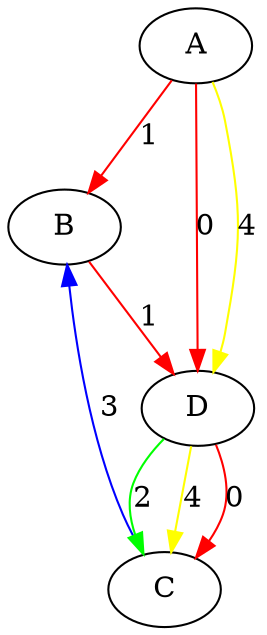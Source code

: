 digraph "G" {
A;
B;
C;
D;
A -> D  [color=red, key=0, label=0];
A -> D  [color=yellow, key=1, label=4];
A -> B  [color=red, key=0, label=1];
B -> D  [color=red, key=0, label=1];
C -> B  [color=blue, key=0, label=3];
D -> C  [color=red, key=0, label=0];
D -> C  [color=green, key=1, label=2];
D -> C  [color=yellow, key=2, label=4];
}
